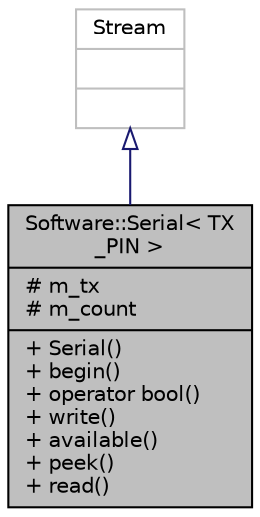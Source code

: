 digraph "Software::Serial&lt; TX_PIN &gt;"
{
  edge [fontname="Helvetica",fontsize="10",labelfontname="Helvetica",labelfontsize="10"];
  node [fontname="Helvetica",fontsize="10",shape=record];
  Node1 [label="{Software::Serial\< TX\l_PIN \>\n|# m_tx\l# m_count\l|+ Serial()\l+ begin()\l+ operator bool()\l+ write()\l+ available()\l+ peek()\l+ read()\l}",height=0.2,width=0.4,color="black", fillcolor="grey75", style="filled", fontcolor="black"];
  Node2 -> Node1 [dir="back",color="midnightblue",fontsize="10",style="solid",arrowtail="onormal",fontname="Helvetica"];
  Node2 [label="{Stream\n||}",height=0.2,width=0.4,color="grey75", fillcolor="white", style="filled"];
}
